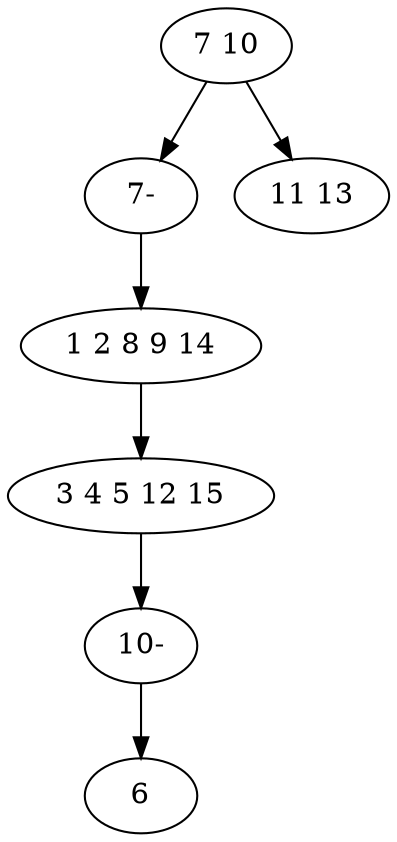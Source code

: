 digraph true_tree {
	"0" -> "6"
	"1" -> "2"
	"0" -> "3"
	"2" -> "5"
	"5" -> "4"
	"6" -> "1"
	"0" [label="7 10"];
	"1" [label="1 2 8 9 14"];
	"2" [label="3 4 5 12 15"];
	"3" [label="11 13"];
	"4" [label="6"];
	"5" [label="10-"];
	"6" [label="7-"];
}
